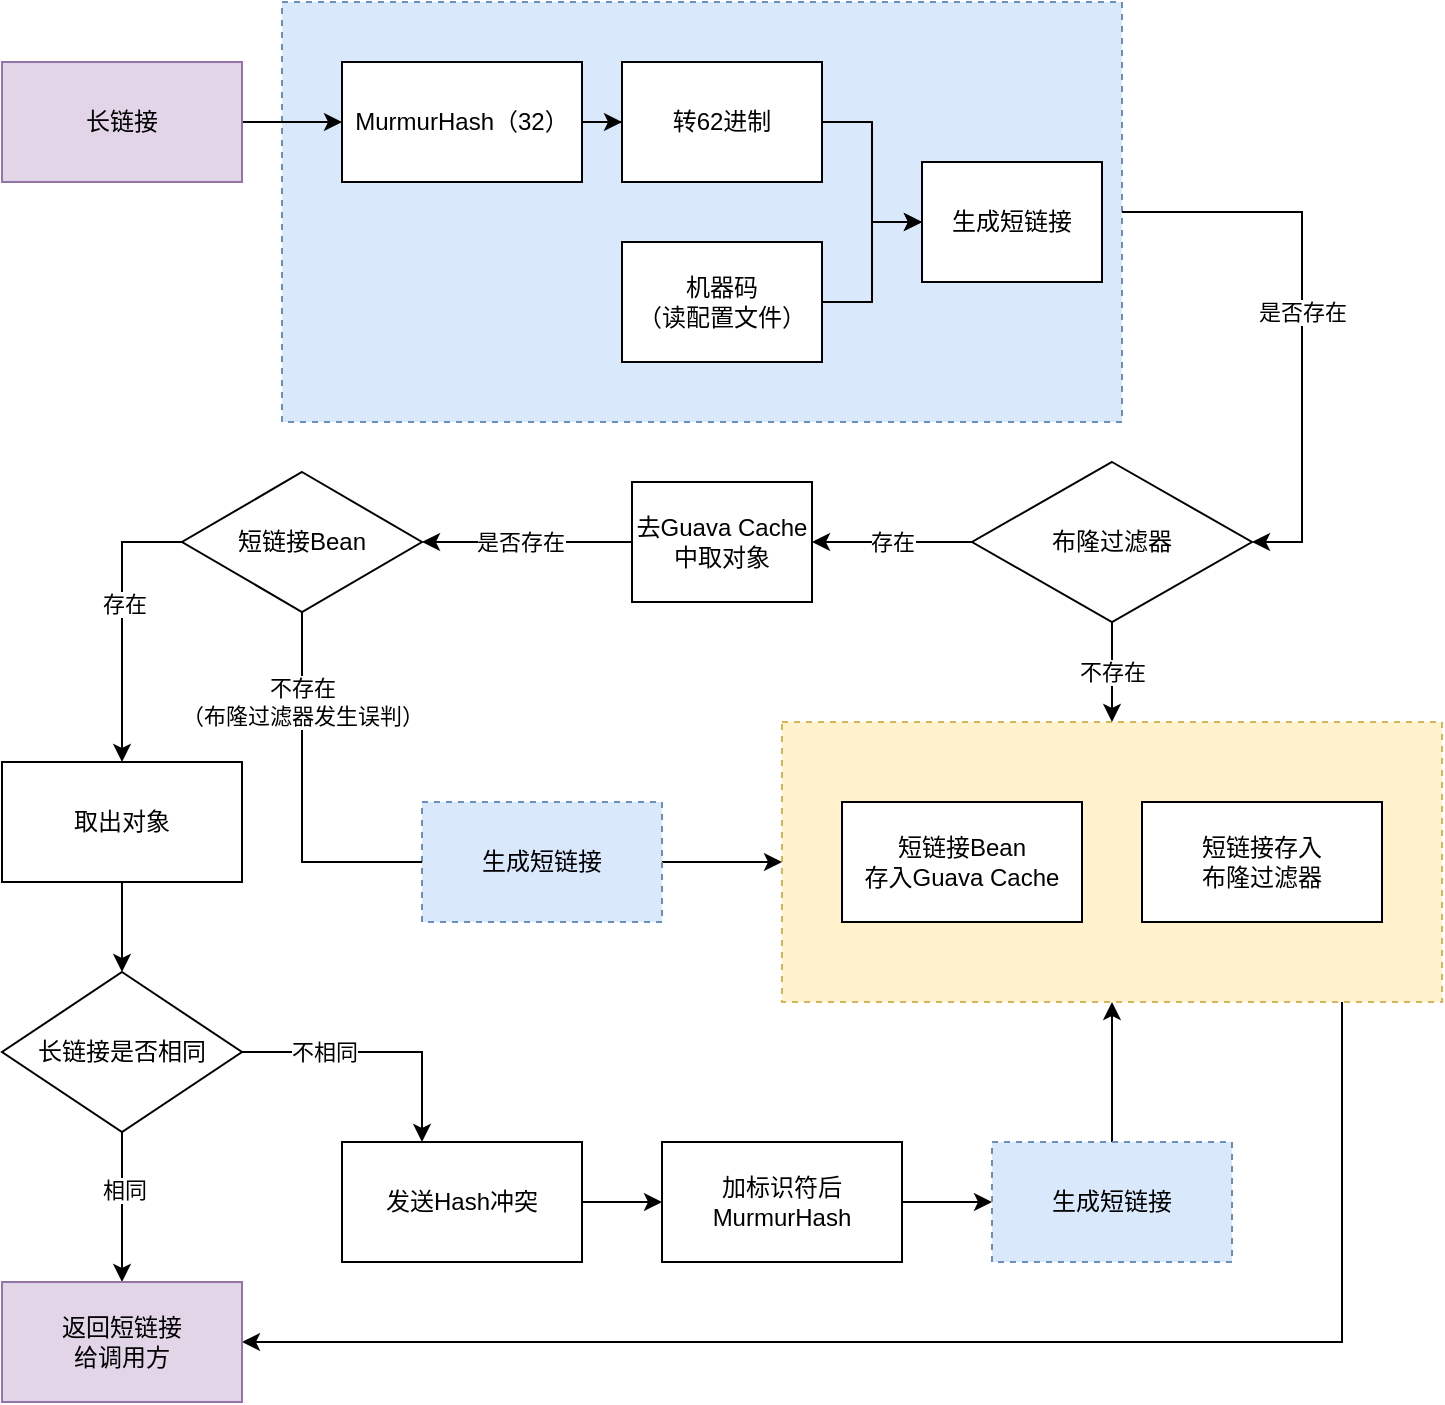 <mxfile version="17.5.0" type="github" pages="2">
  <diagram id="PhP-BJQ2wtuO1mvePhvb" name="第 1 页">
    <mxGraphModel dx="1038" dy="524" grid="1" gridSize="10" guides="1" tooltips="1" connect="1" arrows="1" fold="1" page="1" pageScale="1" pageWidth="827" pageHeight="1169" math="0" shadow="0">
      <root>
        <mxCell id="0" />
        <mxCell id="1" parent="0" />
        <mxCell id="jcqEOY2t5M7yC_sGDvnl-13" value="" style="rounded=0;whiteSpace=wrap;html=1;dashed=1;fillColor=#dae8fc;strokeColor=#6c8ebf;" parent="1" vertex="1">
          <mxGeometry x="200" y="60" width="420" height="210" as="geometry" />
        </mxCell>
        <mxCell id="jcqEOY2t5M7yC_sGDvnl-9" style="edgeStyle=orthogonalEdgeStyle;rounded=0;orthogonalLoop=1;jettySize=auto;html=1;entryX=1;entryY=0.5;entryDx=0;entryDy=0;fontColor=#000000;strokeColor=#000000;" parent="1" source="jcqEOY2t5M7yC_sGDvnl-8" target="Cr4EuKPD1U2jUR8o6u61-44" edge="1">
          <mxGeometry relative="1" as="geometry">
            <Array as="points">
              <mxPoint x="730" y="730" />
            </Array>
          </mxGeometry>
        </mxCell>
        <mxCell id="jcqEOY2t5M7yC_sGDvnl-8" value="" style="rounded=0;whiteSpace=wrap;html=1;dashed=1;fillColor=#fff2cc;strokeColor=#d6b656;" parent="1" vertex="1">
          <mxGeometry x="450" y="420" width="330" height="140" as="geometry" />
        </mxCell>
        <mxCell id="Cr4EuKPD1U2jUR8o6u61-5" style="edgeStyle=orthogonalEdgeStyle;rounded=0;orthogonalLoop=1;jettySize=auto;html=1;" parent="1" source="Cr4EuKPD1U2jUR8o6u61-1" target="Cr4EuKPD1U2jUR8o6u61-3" edge="1">
          <mxGeometry relative="1" as="geometry" />
        </mxCell>
        <mxCell id="Cr4EuKPD1U2jUR8o6u61-1" value="长链接" style="rounded=0;whiteSpace=wrap;html=1;fillColor=#e1d5e7;strokeColor=#9673a6;" parent="1" vertex="1">
          <mxGeometry x="60" y="90" width="120" height="60" as="geometry" />
        </mxCell>
        <mxCell id="Cr4EuKPD1U2jUR8o6u61-6" style="edgeStyle=orthogonalEdgeStyle;rounded=0;orthogonalLoop=1;jettySize=auto;html=1;" parent="1" source="Cr4EuKPD1U2jUR8o6u61-3" target="Cr4EuKPD1U2jUR8o6u61-4" edge="1">
          <mxGeometry relative="1" as="geometry" />
        </mxCell>
        <mxCell id="Cr4EuKPD1U2jUR8o6u61-3" value="MurmurHash（32）" style="rounded=0;whiteSpace=wrap;html=1;" parent="1" vertex="1">
          <mxGeometry x="230" y="90" width="120" height="60" as="geometry" />
        </mxCell>
        <mxCell id="jcqEOY2t5M7yC_sGDvnl-16" style="edgeStyle=orthogonalEdgeStyle;rounded=0;orthogonalLoop=1;jettySize=auto;html=1;fontColor=#000000;strokeColor=#000000;" parent="1" source="Cr4EuKPD1U2jUR8o6u61-4" target="jcqEOY2t5M7yC_sGDvnl-15" edge="1">
          <mxGeometry relative="1" as="geometry" />
        </mxCell>
        <mxCell id="Cr4EuKPD1U2jUR8o6u61-4" value="转62进制" style="rounded=0;whiteSpace=wrap;html=1;" parent="1" vertex="1">
          <mxGeometry x="370" y="90" width="100" height="60" as="geometry" />
        </mxCell>
        <mxCell id="jcqEOY2t5M7yC_sGDvnl-17" style="edgeStyle=orthogonalEdgeStyle;rounded=0;orthogonalLoop=1;jettySize=auto;html=1;fontColor=#000000;strokeColor=#000000;" parent="1" source="Cr4EuKPD1U2jUR8o6u61-7" target="jcqEOY2t5M7yC_sGDvnl-15" edge="1">
          <mxGeometry relative="1" as="geometry" />
        </mxCell>
        <mxCell id="Cr4EuKPD1U2jUR8o6u61-7" value="机器码&lt;br&gt;（读配置文件）" style="rounded=0;whiteSpace=wrap;html=1;" parent="1" vertex="1">
          <mxGeometry x="370" y="180" width="100" height="60" as="geometry" />
        </mxCell>
        <mxCell id="Cr4EuKPD1U2jUR8o6u61-13" value="是否存在" style="edgeStyle=orthogonalEdgeStyle;rounded=0;orthogonalLoop=1;jettySize=auto;html=1;exitX=1;exitY=0.5;exitDx=0;exitDy=0;" parent="1" source="jcqEOY2t5M7yC_sGDvnl-13" target="Cr4EuKPD1U2jUR8o6u61-12" edge="1">
          <mxGeometry relative="1" as="geometry">
            <mxPoint x="615" y="200" as="sourcePoint" />
            <Array as="points">
              <mxPoint x="710" y="165" />
              <mxPoint x="710" y="330" />
            </Array>
          </mxGeometry>
        </mxCell>
        <mxCell id="Cr4EuKPD1U2jUR8o6u61-11" value="短链接存入&lt;br&gt;布隆过滤器" style="rounded=0;whiteSpace=wrap;html=1;" parent="1" vertex="1">
          <mxGeometry x="630" y="460" width="120" height="60" as="geometry" />
        </mxCell>
        <mxCell id="Cr4EuKPD1U2jUR8o6u61-19" value="存在" style="edgeStyle=orthogonalEdgeStyle;rounded=0;orthogonalLoop=1;jettySize=auto;html=1;" parent="1" source="Cr4EuKPD1U2jUR8o6u61-12" target="Cr4EuKPD1U2jUR8o6u61-18" edge="1">
          <mxGeometry relative="1" as="geometry">
            <Array as="points">
              <mxPoint x="510" y="330" />
              <mxPoint x="510" y="330" />
            </Array>
          </mxGeometry>
        </mxCell>
        <mxCell id="jcqEOY2t5M7yC_sGDvnl-11" value="不存在" style="edgeStyle=orthogonalEdgeStyle;rounded=0;orthogonalLoop=1;jettySize=auto;html=1;fontColor=#000000;strokeColor=#000000;" parent="1" source="Cr4EuKPD1U2jUR8o6u61-12" target="jcqEOY2t5M7yC_sGDvnl-8" edge="1">
          <mxGeometry relative="1" as="geometry" />
        </mxCell>
        <mxCell id="Cr4EuKPD1U2jUR8o6u61-12" value="布隆过滤器" style="rhombus;whiteSpace=wrap;html=1;" parent="1" vertex="1">
          <mxGeometry x="545" y="290" width="140" height="80" as="geometry" />
        </mxCell>
        <mxCell id="Cr4EuKPD1U2jUR8o6u61-15" value="短链接Bean&lt;br&gt;存入Guava Cache" style="rounded=0;whiteSpace=wrap;html=1;" parent="1" vertex="1">
          <mxGeometry x="480" y="460" width="120" height="60" as="geometry" />
        </mxCell>
        <mxCell id="Cr4EuKPD1U2jUR8o6u61-21" style="edgeStyle=orthogonalEdgeStyle;rounded=0;orthogonalLoop=1;jettySize=auto;html=1;" parent="1" source="Cr4EuKPD1U2jUR8o6u61-18" target="Cr4EuKPD1U2jUR8o6u61-20" edge="1">
          <mxGeometry relative="1" as="geometry" />
        </mxCell>
        <mxCell id="Cr4EuKPD1U2jUR8o6u61-22" value="是否存在" style="edgeLabel;html=1;align=center;verticalAlign=middle;resizable=0;points=[];" parent="Cr4EuKPD1U2jUR8o6u61-21" vertex="1" connectable="0">
          <mxGeometry x="0.27" relative="1" as="geometry">
            <mxPoint x="10" as="offset" />
          </mxGeometry>
        </mxCell>
        <mxCell id="Cr4EuKPD1U2jUR8o6u61-18" value="去Guava Cache&lt;br&gt;中取对象" style="rounded=0;whiteSpace=wrap;html=1;" parent="1" vertex="1">
          <mxGeometry x="375" y="300" width="90" height="60" as="geometry" />
        </mxCell>
        <mxCell id="Cr4EuKPD1U2jUR8o6u61-24" style="edgeStyle=orthogonalEdgeStyle;rounded=0;orthogonalLoop=1;jettySize=auto;html=1;exitX=0;exitY=0.5;exitDx=0;exitDy=0;" parent="1" source="Cr4EuKPD1U2jUR8o6u61-20" target="Cr4EuKPD1U2jUR8o6u61-23" edge="1">
          <mxGeometry relative="1" as="geometry" />
        </mxCell>
        <mxCell id="Cr4EuKPD1U2jUR8o6u61-25" value="存在" style="edgeLabel;html=1;align=center;verticalAlign=middle;resizable=0;points=[];" parent="Cr4EuKPD1U2jUR8o6u61-24" vertex="1" connectable="0">
          <mxGeometry x="-0.139" y="1" relative="1" as="geometry">
            <mxPoint as="offset" />
          </mxGeometry>
        </mxCell>
        <mxCell id="Cr4EuKPD1U2jUR8o6u61-20" value="短链接Bean" style="rhombus;whiteSpace=wrap;html=1;" parent="1" vertex="1">
          <mxGeometry x="150" y="295" width="120" height="70" as="geometry" />
        </mxCell>
        <mxCell id="Cr4EuKPD1U2jUR8o6u61-27" style="edgeStyle=orthogonalEdgeStyle;rounded=0;orthogonalLoop=1;jettySize=auto;html=1;" parent="1" source="Cr4EuKPD1U2jUR8o6u61-23" target="Cr4EuKPD1U2jUR8o6u61-26" edge="1">
          <mxGeometry relative="1" as="geometry" />
        </mxCell>
        <mxCell id="Cr4EuKPD1U2jUR8o6u61-23" value="取出对象" style="rounded=0;whiteSpace=wrap;html=1;" parent="1" vertex="1">
          <mxGeometry x="60" y="440" width="120" height="60" as="geometry" />
        </mxCell>
        <mxCell id="Cr4EuKPD1U2jUR8o6u61-31" value="不相同" style="edgeStyle=orthogonalEdgeStyle;rounded=0;orthogonalLoop=1;jettySize=auto;html=1;exitX=1;exitY=0.5;exitDx=0;exitDy=0;" parent="1" source="Cr4EuKPD1U2jUR8o6u61-26" target="Cr4EuKPD1U2jUR8o6u61-30" edge="1">
          <mxGeometry x="-0.394" relative="1" as="geometry">
            <Array as="points">
              <mxPoint x="270" y="585" />
            </Array>
            <mxPoint as="offset" />
          </mxGeometry>
        </mxCell>
        <mxCell id="Cr4EuKPD1U2jUR8o6u61-45" style="edgeStyle=orthogonalEdgeStyle;rounded=0;orthogonalLoop=1;jettySize=auto;html=1;" parent="1" source="Cr4EuKPD1U2jUR8o6u61-26" target="Cr4EuKPD1U2jUR8o6u61-44" edge="1">
          <mxGeometry relative="1" as="geometry" />
        </mxCell>
        <mxCell id="Cr4EuKPD1U2jUR8o6u61-46" value="相同" style="edgeLabel;html=1;align=center;verticalAlign=middle;resizable=0;points=[];" parent="Cr4EuKPD1U2jUR8o6u61-45" vertex="1" connectable="0">
          <mxGeometry x="-0.222" y="1" relative="1" as="geometry">
            <mxPoint as="offset" />
          </mxGeometry>
        </mxCell>
        <mxCell id="Cr4EuKPD1U2jUR8o6u61-26" value="长链接是否相同" style="rhombus;whiteSpace=wrap;html=1;" parent="1" vertex="1">
          <mxGeometry x="60" y="545" width="120" height="80" as="geometry" />
        </mxCell>
        <mxCell id="Cr4EuKPD1U2jUR8o6u61-34" style="edgeStyle=orthogonalEdgeStyle;rounded=0;orthogonalLoop=1;jettySize=auto;html=1;" parent="1" source="Cr4EuKPD1U2jUR8o6u61-30" target="Cr4EuKPD1U2jUR8o6u61-33" edge="1">
          <mxGeometry relative="1" as="geometry" />
        </mxCell>
        <mxCell id="Cr4EuKPD1U2jUR8o6u61-30" value="发送Hash冲突" style="rounded=0;whiteSpace=wrap;html=1;" parent="1" vertex="1">
          <mxGeometry x="230" y="630" width="120" height="60" as="geometry" />
        </mxCell>
        <mxCell id="Cr4EuKPD1U2jUR8o6u61-33" value="加标识符后&lt;br&gt;MurmurHash" style="rounded=0;whiteSpace=wrap;html=1;" parent="1" vertex="1">
          <mxGeometry x="390" y="630" width="120" height="60" as="geometry" />
        </mxCell>
        <mxCell id="Cr4EuKPD1U2jUR8o6u61-37" value="" style="edgeStyle=orthogonalEdgeStyle;rounded=0;orthogonalLoop=1;jettySize=auto;html=1;" parent="1" source="Cr4EuKPD1U2jUR8o6u61-33" target="Cr4EuKPD1U2jUR8o6u61-38" edge="1">
          <mxGeometry relative="1" as="geometry">
            <mxPoint x="540" y="660" as="targetPoint" />
          </mxGeometry>
        </mxCell>
        <mxCell id="jcqEOY2t5M7yC_sGDvnl-10" style="edgeStyle=orthogonalEdgeStyle;rounded=0;orthogonalLoop=1;jettySize=auto;html=1;entryX=0.5;entryY=1;entryDx=0;entryDy=0;fontColor=#000000;strokeColor=#000000;" parent="1" source="Cr4EuKPD1U2jUR8o6u61-38" target="jcqEOY2t5M7yC_sGDvnl-8" edge="1">
          <mxGeometry relative="1" as="geometry" />
        </mxCell>
        <mxCell id="Cr4EuKPD1U2jUR8o6u61-38" value="生成短链接" style="rounded=0;whiteSpace=wrap;html=1;dashed=1;fillColor=#dae8fc;strokeColor=#6c8ebf;" parent="1" vertex="1">
          <mxGeometry x="555" y="630" width="120" height="60" as="geometry" />
        </mxCell>
        <mxCell id="Cr4EuKPD1U2jUR8o6u61-44" value="返回短链接&lt;br&gt;给调用方" style="rounded=0;whiteSpace=wrap;html=1;fillColor=#e1d5e7;strokeColor=#9673a6;" parent="1" vertex="1">
          <mxGeometry x="60" y="700" width="120" height="60" as="geometry" />
        </mxCell>
        <mxCell id="jcqEOY2t5M7yC_sGDvnl-12" style="edgeStyle=orthogonalEdgeStyle;rounded=0;orthogonalLoop=1;jettySize=auto;html=1;entryX=0;entryY=0.5;entryDx=0;entryDy=0;fontColor=#000000;strokeColor=#000000;" parent="1" source="jcqEOY2t5M7yC_sGDvnl-1" target="jcqEOY2t5M7yC_sGDvnl-8" edge="1">
          <mxGeometry relative="1" as="geometry" />
        </mxCell>
        <mxCell id="jcqEOY2t5M7yC_sGDvnl-1" value="生成短链接" style="rounded=0;whiteSpace=wrap;html=1;dashed=1;fillColor=#dae8fc;strokeColor=#6c8ebf;" parent="1" vertex="1">
          <mxGeometry x="270" y="460" width="120" height="60" as="geometry" />
        </mxCell>
        <mxCell id="jcqEOY2t5M7yC_sGDvnl-2" value="" style="edgeStyle=orthogonalEdgeStyle;rounded=0;orthogonalLoop=1;jettySize=auto;html=1;entryX=0;entryY=0.5;entryDx=0;entryDy=0;exitX=0.5;exitY=1;exitDx=0;exitDy=0;endArrow=none;" parent="1" source="Cr4EuKPD1U2jUR8o6u61-20" target="jcqEOY2t5M7yC_sGDvnl-1" edge="1">
          <mxGeometry x="-0.934" relative="1" as="geometry">
            <mxPoint x="210" y="365" as="sourcePoint" />
            <mxPoint x="690" y="520" as="targetPoint" />
            <Array as="points" />
            <mxPoint as="offset" />
          </mxGeometry>
        </mxCell>
        <mxCell id="jcqEOY2t5M7yC_sGDvnl-5" value="不存在&lt;br&gt;（布隆过滤器发生误判）" style="edgeLabel;html=1;align=center;verticalAlign=middle;resizable=0;points=[];fontColor=#000000;" parent="jcqEOY2t5M7yC_sGDvnl-2" vertex="1" connectable="0">
          <mxGeometry x="-0.76" relative="1" as="geometry">
            <mxPoint y="23" as="offset" />
          </mxGeometry>
        </mxCell>
        <mxCell id="jcqEOY2t5M7yC_sGDvnl-15" value="&lt;span&gt;生成短链接&lt;/span&gt;" style="rounded=0;whiteSpace=wrap;html=1;fontColor=#000000;gradientColor=#ffffff;" parent="1" vertex="1">
          <mxGeometry x="520" y="140" width="90" height="60" as="geometry" />
        </mxCell>
      </root>
    </mxGraphModel>
  </diagram>
  <diagram id="Jm5oNYgQGQSgiNe3RXsB" name="第 2 页">
    <mxGraphModel dx="1038" dy="524" grid="1" gridSize="10" guides="1" tooltips="1" connect="1" arrows="1" fold="1" page="1" pageScale="1" pageWidth="827" pageHeight="1169" math="0" shadow="0">
      <root>
        <mxCell id="0" />
        <mxCell id="1" parent="0" />
        <mxCell id="gQ8tIwMM52p7DOY61jqs-22" style="edgeStyle=orthogonalEdgeStyle;orthogonalLoop=1;jettySize=auto;html=1;fontColor=#000000;strokeColor=#000000;rounded=0;" edge="1" parent="1" source="gQ8tIwMM52p7DOY61jqs-1" target="gQ8tIwMM52p7DOY61jqs-14">
          <mxGeometry relative="1" as="geometry" />
        </mxCell>
        <mxCell id="gQ8tIwMM52p7DOY61jqs-23" style="edgeStyle=orthogonalEdgeStyle;rounded=0;orthogonalLoop=1;jettySize=auto;html=1;entryX=0;entryY=0.5;entryDx=0;entryDy=0;entryPerimeter=0;fontColor=#000000;strokeColor=#000000;" edge="1" parent="1" source="gQ8tIwMM52p7DOY61jqs-1" target="gQ8tIwMM52p7DOY61jqs-15">
          <mxGeometry relative="1" as="geometry" />
        </mxCell>
        <mxCell id="gQ8tIwMM52p7DOY61jqs-1" value="短域名服务器&lt;br&gt;&lt;font color=&quot;#3333ff&quot;&gt;machineId&lt;/font&gt;" style="rounded=0;whiteSpace=wrap;html=1;" vertex="1" parent="1">
          <mxGeometry x="390" y="130" width="120" height="60" as="geometry" />
        </mxCell>
        <mxCell id="gQ8tIwMM52p7DOY61jqs-24" style="edgeStyle=orthogonalEdgeStyle;rounded=0;orthogonalLoop=1;jettySize=auto;html=1;fontColor=#000000;strokeColor=#000000;" edge="1" parent="1" source="gQ8tIwMM52p7DOY61jqs-2" target="gQ8tIwMM52p7DOY61jqs-17">
          <mxGeometry relative="1" as="geometry" />
        </mxCell>
        <mxCell id="gQ8tIwMM52p7DOY61jqs-25" style="edgeStyle=orthogonalEdgeStyle;rounded=0;orthogonalLoop=1;jettySize=auto;html=1;entryX=0;entryY=0.5;entryDx=0;entryDy=0;entryPerimeter=0;fontColor=#000000;strokeColor=#000000;" edge="1" parent="1" source="gQ8tIwMM52p7DOY61jqs-2" target="gQ8tIwMM52p7DOY61jqs-16">
          <mxGeometry relative="1" as="geometry" />
        </mxCell>
        <mxCell id="gQ8tIwMM52p7DOY61jqs-2" value="短域名服务器&lt;br&gt;&lt;font color=&quot;#3333ff&quot;&gt;machineId&lt;/font&gt;" style="rounded=0;whiteSpace=wrap;html=1;" vertex="1" parent="1">
          <mxGeometry x="390" y="250" width="120" height="60" as="geometry" />
        </mxCell>
        <mxCell id="gQ8tIwMM52p7DOY61jqs-28" style="edgeStyle=orthogonalEdgeStyle;rounded=0;orthogonalLoop=1;jettySize=auto;html=1;entryX=0;entryY=0.5;entryDx=0;entryDy=0;entryPerimeter=0;fontColor=#000000;strokeColor=#000000;" edge="1" parent="1" source="gQ8tIwMM52p7DOY61jqs-3" target="gQ8tIwMM52p7DOY61jqs-18">
          <mxGeometry relative="1" as="geometry" />
        </mxCell>
        <mxCell id="gQ8tIwMM52p7DOY61jqs-29" style="edgeStyle=orthogonalEdgeStyle;rounded=0;orthogonalLoop=1;jettySize=auto;html=1;entryX=0;entryY=0.5;entryDx=0;entryDy=0;entryPerimeter=0;fontColor=#000000;strokeColor=#000000;" edge="1" parent="1" source="gQ8tIwMM52p7DOY61jqs-3" target="gQ8tIwMM52p7DOY61jqs-19">
          <mxGeometry relative="1" as="geometry" />
        </mxCell>
        <mxCell id="gQ8tIwMM52p7DOY61jqs-3" value="短域名服务器&lt;br&gt;&lt;font color=&quot;#3333ff&quot;&gt;machineId&lt;/font&gt;" style="rounded=0;whiteSpace=wrap;html=1;" vertex="1" parent="1">
          <mxGeometry x="390" y="370" width="120" height="60" as="geometry" />
        </mxCell>
        <mxCell id="gQ8tIwMM52p7DOY61jqs-5" style="edgeStyle=orthogonalEdgeStyle;rounded=1;orthogonalLoop=1;jettySize=auto;html=1;entryX=0;entryY=0.5;entryDx=0;entryDy=0;fontColor=#000000;dashed=1;strokeColor=none;" edge="1" parent="1" source="gQ8tIwMM52p7DOY61jqs-4" target="gQ8tIwMM52p7DOY61jqs-1">
          <mxGeometry relative="1" as="geometry" />
        </mxCell>
        <mxCell id="gQ8tIwMM52p7DOY61jqs-6" style="edgeStyle=orthogonalEdgeStyle;rounded=1;orthogonalLoop=1;jettySize=auto;html=1;entryX=0;entryY=0.5;entryDx=0;entryDy=0;dashed=1;fontColor=#000000;" edge="1" parent="1" source="gQ8tIwMM52p7DOY61jqs-4" target="gQ8tIwMM52p7DOY61jqs-1">
          <mxGeometry relative="1" as="geometry">
            <Array as="points">
              <mxPoint x="320" y="270" />
              <mxPoint x="320" y="160" />
            </Array>
          </mxGeometry>
        </mxCell>
        <mxCell id="gQ8tIwMM52p7DOY61jqs-7" style="edgeStyle=orthogonalEdgeStyle;rounded=1;orthogonalLoop=1;jettySize=auto;html=1;dashed=1;fontColor=#000000;" edge="1" parent="1" source="gQ8tIwMM52p7DOY61jqs-4" target="gQ8tIwMM52p7DOY61jqs-2">
          <mxGeometry relative="1" as="geometry" />
        </mxCell>
        <mxCell id="gQ8tIwMM52p7DOY61jqs-8" style="edgeStyle=orthogonalEdgeStyle;rounded=1;orthogonalLoop=1;jettySize=auto;html=1;entryX=0;entryY=0.5;entryDx=0;entryDy=0;dashed=1;fontColor=#000000;" edge="1" parent="1" source="gQ8tIwMM52p7DOY61jqs-4" target="gQ8tIwMM52p7DOY61jqs-3">
          <mxGeometry relative="1" as="geometry">
            <Array as="points">
              <mxPoint x="320" y="290" />
              <mxPoint x="320" y="400" />
            </Array>
          </mxGeometry>
        </mxCell>
        <mxCell id="gQ8tIwMM52p7DOY61jqs-4" value="&lt;font color=&quot;#000000&quot;&gt;Nginx&lt;br&gt;负载均衡服务器&lt;/font&gt;" style="rounded=0;whiteSpace=wrap;html=1;fontColor=#3333FF;dashed=1;" vertex="1" parent="1">
          <mxGeometry x="80" y="250" width="120" height="60" as="geometry" />
        </mxCell>
        <mxCell id="gQ8tIwMM52p7DOY61jqs-10" style="edgeStyle=orthogonalEdgeStyle;orthogonalLoop=1;jettySize=auto;html=1;dashed=1;fontColor=#000000;strokeColor=#3333FF;curved=1;entryX=0.5;entryY=0;entryDx=0;entryDy=0;" edge="1" parent="1" source="gQ8tIwMM52p7DOY61jqs-9" target="gQ8tIwMM52p7DOY61jqs-1">
          <mxGeometry relative="1" as="geometry" />
        </mxCell>
        <mxCell id="gQ8tIwMM52p7DOY61jqs-11" style="edgeStyle=orthogonalEdgeStyle;orthogonalLoop=1;jettySize=auto;html=1;dashed=1;fontColor=#000000;strokeColor=#3333FF;curved=1;exitX=1;exitY=0.75;exitDx=0;exitDy=0;" edge="1" parent="1" source="gQ8tIwMM52p7DOY61jqs-9" target="gQ8tIwMM52p7DOY61jqs-2">
          <mxGeometry relative="1" as="geometry">
            <Array as="points">
              <mxPoint x="210" y="170" />
              <mxPoint x="300" y="170" />
              <mxPoint x="300" y="220" />
              <mxPoint x="450" y="220" />
            </Array>
          </mxGeometry>
        </mxCell>
        <mxCell id="gQ8tIwMM52p7DOY61jqs-12" style="edgeStyle=orthogonalEdgeStyle;orthogonalLoop=1;jettySize=auto;html=1;entryX=0.5;entryY=0;entryDx=0;entryDy=0;dashed=1;fontColor=#000000;strokeColor=#3333FF;curved=1;exitX=0.583;exitY=0.808;exitDx=0;exitDy=0;exitPerimeter=0;" edge="1" parent="1" source="gQ8tIwMM52p7DOY61jqs-9" target="gQ8tIwMM52p7DOY61jqs-3">
          <mxGeometry relative="1" as="geometry">
            <Array as="points">
              <mxPoint x="160" y="180" />
              <mxPoint x="190" y="180" />
              <mxPoint x="190" y="220" />
              <mxPoint x="300" y="220" />
              <mxPoint x="300" y="330" />
              <mxPoint x="370" y="330" />
              <mxPoint x="370" y="340" />
              <mxPoint x="450" y="340" />
            </Array>
          </mxGeometry>
        </mxCell>
        <mxCell id="gQ8tIwMM52p7DOY61jqs-9" value="ZooKeeper" style="shape=document;whiteSpace=wrap;html=1;boundedLbl=1;dashed=1;fontColor=#000000;" vertex="1" parent="1">
          <mxGeometry x="90" y="100" width="120" height="80" as="geometry" />
        </mxCell>
        <mxCell id="gQ8tIwMM52p7DOY61jqs-14" value="Guava Cache" style="strokeWidth=2;html=1;shape=mxgraph.flowchart.direct_data;whiteSpace=wrap;fontColor=#000000;" vertex="1" parent="1">
          <mxGeometry x="560" y="120" width="80" height="30" as="geometry" />
        </mxCell>
        <mxCell id="gQ8tIwMM52p7DOY61jqs-15" value="BloomFilter" style="strokeWidth=2;html=1;shape=mxgraph.flowchart.direct_data;whiteSpace=wrap;fontColor=#000000;" vertex="1" parent="1">
          <mxGeometry x="560" y="170" width="80" height="30" as="geometry" />
        </mxCell>
        <mxCell id="gQ8tIwMM52p7DOY61jqs-16" value="Guava Cache" style="strokeWidth=2;html=1;shape=mxgraph.flowchart.direct_data;whiteSpace=wrap;fontColor=#000000;gradientColor=#ffffff;" vertex="1" parent="1">
          <mxGeometry x="560" y="290" width="80" height="30" as="geometry" />
        </mxCell>
        <mxCell id="gQ8tIwMM52p7DOY61jqs-17" value="BloomFilter" style="strokeWidth=2;html=1;shape=mxgraph.flowchart.direct_data;whiteSpace=wrap;fontColor=#000000;" vertex="1" parent="1">
          <mxGeometry x="560" y="240" width="80" height="30" as="geometry" />
        </mxCell>
        <mxCell id="gQ8tIwMM52p7DOY61jqs-18" value="Guava Cache" style="strokeWidth=2;html=1;shape=mxgraph.flowchart.direct_data;whiteSpace=wrap;fontColor=#000000;" vertex="1" parent="1">
          <mxGeometry x="560" y="360" width="80" height="30" as="geometry" />
        </mxCell>
        <mxCell id="gQ8tIwMM52p7DOY61jqs-19" value="BloomFilter" style="strokeWidth=2;html=1;shape=mxgraph.flowchart.direct_data;whiteSpace=wrap;fontColor=#000000;" vertex="1" parent="1">
          <mxGeometry x="560" y="410" width="80" height="30" as="geometry" />
        </mxCell>
        <mxCell id="gQ8tIwMM52p7DOY61jqs-33" style="edgeStyle=orthogonalEdgeStyle;rounded=0;orthogonalLoop=1;jettySize=auto;html=1;exitX=0.5;exitY=1;exitDx=0;exitDy=0;exitPerimeter=0;fontColor=#000000;strokeColor=#000000;" edge="1" parent="1" source="gQ8tIwMM52p7DOY61jqs-15" target="gQ8tIwMM52p7DOY61jqs-15">
          <mxGeometry relative="1" as="geometry" />
        </mxCell>
      </root>
    </mxGraphModel>
  </diagram>
</mxfile>
